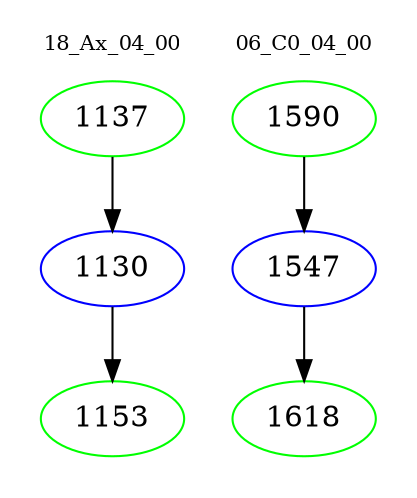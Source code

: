 digraph{
subgraph cluster_0 {
color = white
label = "18_Ax_04_00";
fontsize=10;
T0_1137 [label="1137", color="green"]
T0_1137 -> T0_1130 [color="black"]
T0_1130 [label="1130", color="blue"]
T0_1130 -> T0_1153 [color="black"]
T0_1153 [label="1153", color="green"]
}
subgraph cluster_1 {
color = white
label = "06_C0_04_00";
fontsize=10;
T1_1590 [label="1590", color="green"]
T1_1590 -> T1_1547 [color="black"]
T1_1547 [label="1547", color="blue"]
T1_1547 -> T1_1618 [color="black"]
T1_1618 [label="1618", color="green"]
}
}

